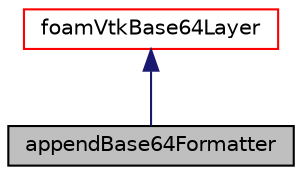 digraph "appendBase64Formatter"
{
  bgcolor="transparent";
  edge [fontname="Helvetica",fontsize="10",labelfontname="Helvetica",labelfontsize="10"];
  node [fontname="Helvetica",fontsize="10",shape=record];
  Node1 [label="appendBase64Formatter",height=0.2,width=0.4,color="black", fillcolor="grey75", style="filled" fontcolor="black"];
  Node2 -> Node1 [dir="back",color="midnightblue",fontsize="10",style="solid",fontname="Helvetica"];
  Node2 [label="foamVtkBase64Layer",height=0.2,width=0.4,color="red",URL="$classFoam_1_1vtk_1_1foamVtkBase64Layer.html",tooltip="Base-64 encoded output layer - normally only used indirectly by formatters. "];
}
